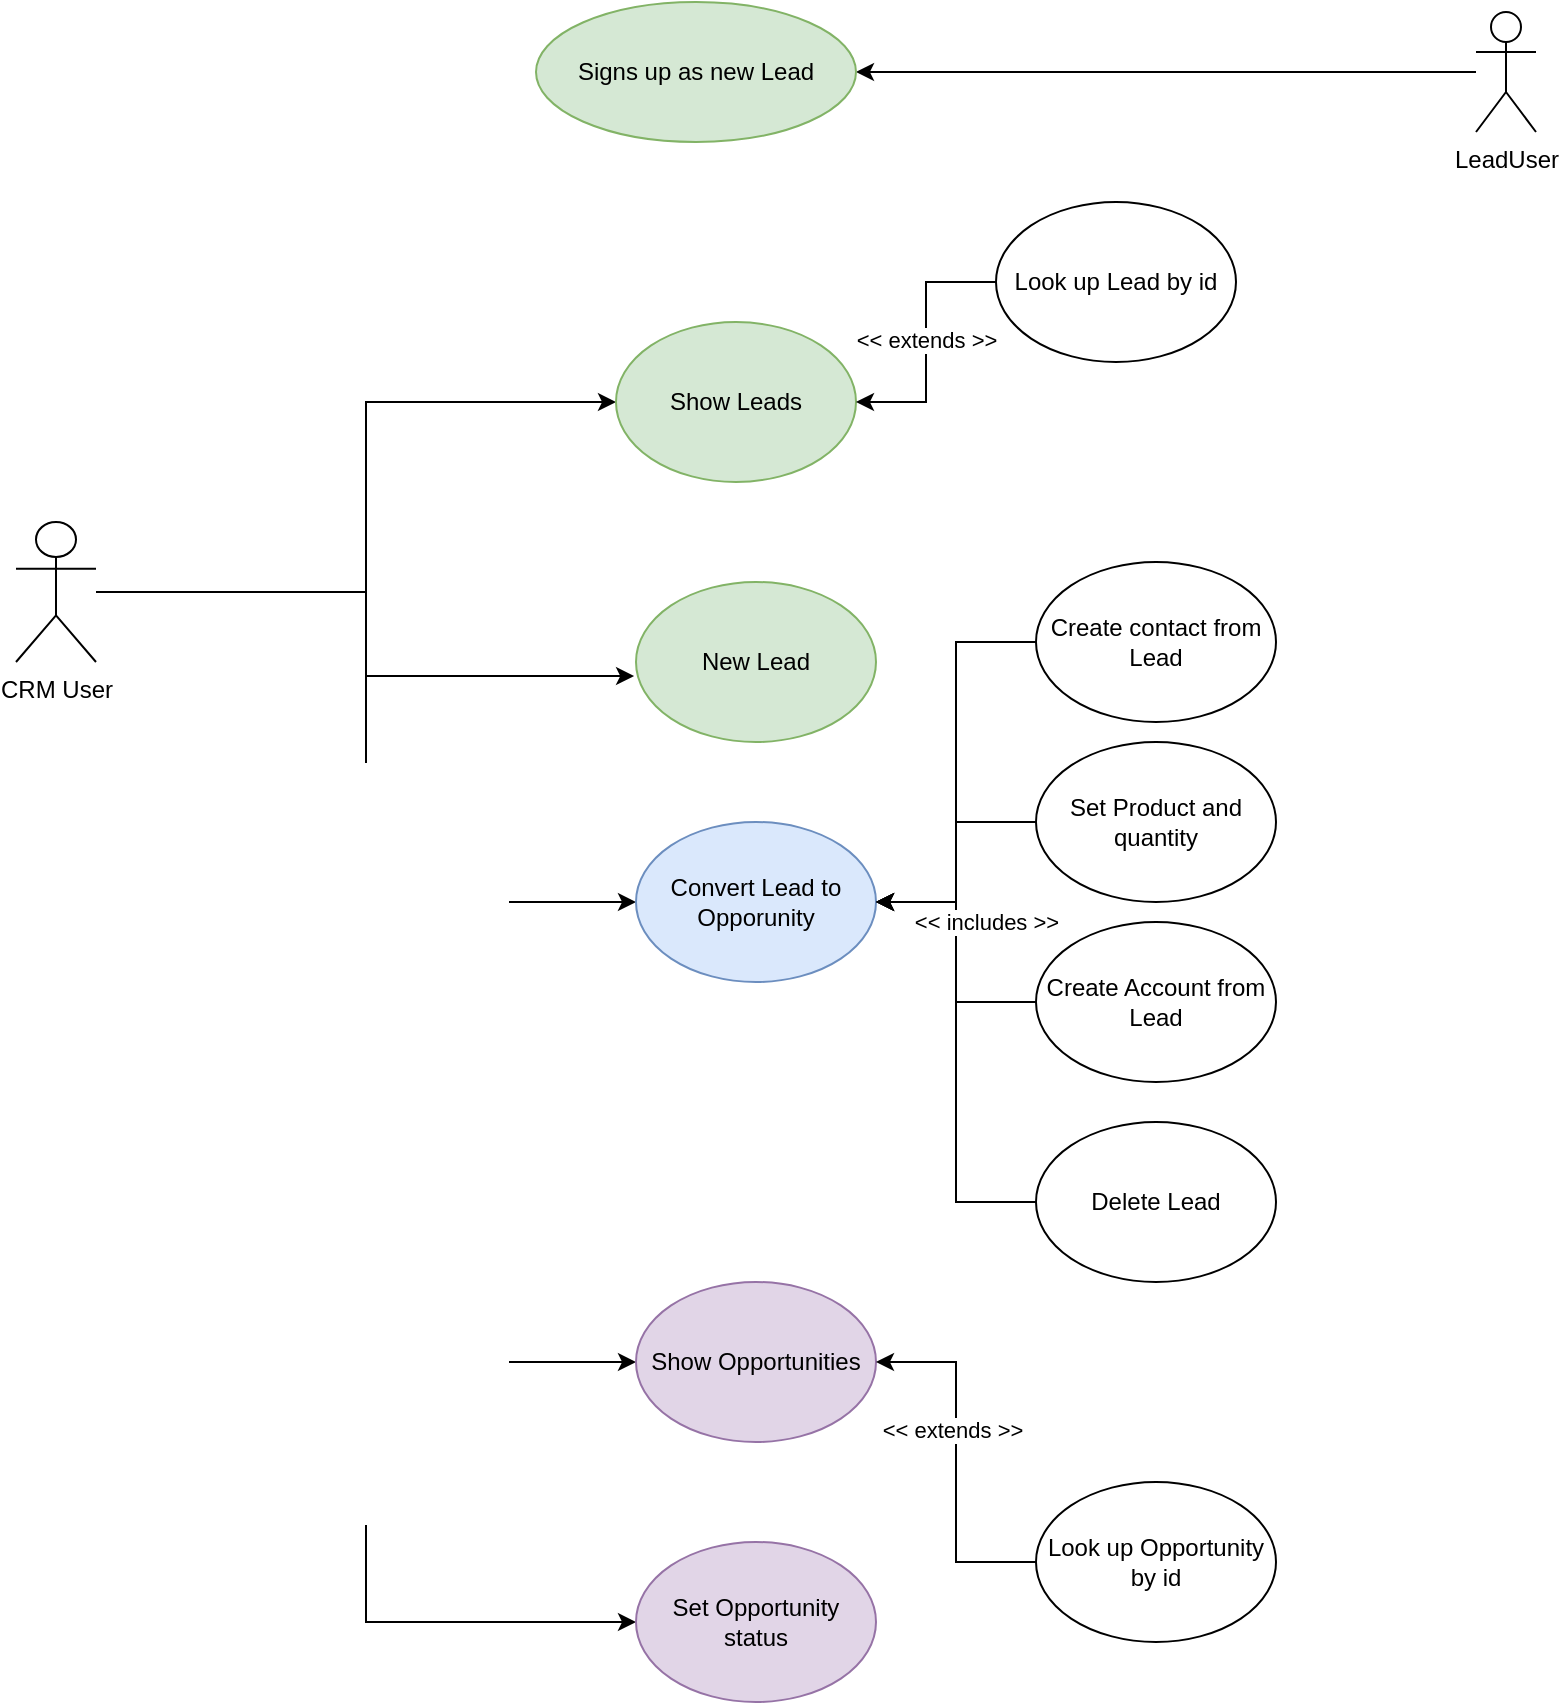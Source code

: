 <mxfile version="20.1.1" type="device"><diagram id="rqn_61koYOYPWPKLsILU" name="Page-1"><mxGraphModel dx="626" dy="771" grid="1" gridSize="10" guides="1" tooltips="1" connect="1" arrows="1" fold="1" page="1" pageScale="1" pageWidth="850" pageHeight="1100" math="0" shadow="0"><root><mxCell id="0"/><mxCell id="1" parent="0"/><mxCell id="XCvII5WLWlRJIqr4OPsv-6" style="edgeStyle=orthogonalEdgeStyle;rounded=0;orthogonalLoop=1;jettySize=auto;html=1;entryX=0;entryY=0.5;entryDx=0;entryDy=0;" edge="1" parent="1" target="XCvII5WLWlRJIqr4OPsv-5"><mxGeometry relative="1" as="geometry"><mxPoint x="85" y="345" as="sourcePoint"/><mxPoint x="325" y="250" as="targetPoint"/><Array as="points"><mxPoint x="215" y="345"/><mxPoint x="215" y="250"/></Array></mxGeometry></mxCell><mxCell id="XCvII5WLWlRJIqr4OPsv-11" style="edgeStyle=orthogonalEdgeStyle;rounded=0;orthogonalLoop=1;jettySize=auto;html=1;entryX=-0.008;entryY=0.588;entryDx=0;entryDy=0;entryPerimeter=0;" edge="1" parent="1" source="XCvII5WLWlRJIqr4OPsv-1" target="XCvII5WLWlRJIqr4OPsv-10"><mxGeometry relative="1" as="geometry"/></mxCell><mxCell id="XCvII5WLWlRJIqr4OPsv-22" style="edgeStyle=orthogonalEdgeStyle;rounded=0;orthogonalLoop=1;jettySize=auto;html=1;entryX=0;entryY=0.5;entryDx=0;entryDy=0;" edge="1" parent="1" source="XCvII5WLWlRJIqr4OPsv-1" target="XCvII5WLWlRJIqr4OPsv-14"><mxGeometry relative="1" as="geometry"/></mxCell><mxCell id="XCvII5WLWlRJIqr4OPsv-40" style="edgeStyle=orthogonalEdgeStyle;rounded=0;orthogonalLoop=1;jettySize=auto;html=1;entryX=0;entryY=0.5;entryDx=0;entryDy=0;" edge="1" parent="1" source="XCvII5WLWlRJIqr4OPsv-1" target="XCvII5WLWlRJIqr4OPsv-28"><mxGeometry relative="1" as="geometry"/></mxCell><mxCell id="XCvII5WLWlRJIqr4OPsv-41" style="edgeStyle=orthogonalEdgeStyle;rounded=0;orthogonalLoop=1;jettySize=auto;html=1;entryX=0;entryY=0.5;entryDx=0;entryDy=0;" edge="1" parent="1" source="XCvII5WLWlRJIqr4OPsv-1" target="XCvII5WLWlRJIqr4OPsv-39"><mxGeometry relative="1" as="geometry"/></mxCell><mxCell id="XCvII5WLWlRJIqr4OPsv-1" value="CRM User" style="shape=umlActor;verticalLabelPosition=bottom;verticalAlign=top;html=1;outlineConnect=0;" vertex="1" parent="1"><mxGeometry x="40" y="310" width="40" height="70" as="geometry"/></mxCell><mxCell id="XCvII5WLWlRJIqr4OPsv-4" style="edgeStyle=orthogonalEdgeStyle;rounded=0;orthogonalLoop=1;jettySize=auto;html=1;entryX=1;entryY=0.5;entryDx=0;entryDy=0;" edge="1" parent="1" source="XCvII5WLWlRJIqr4OPsv-2" target="XCvII5WLWlRJIqr4OPsv-3"><mxGeometry relative="1" as="geometry"/></mxCell><mxCell id="XCvII5WLWlRJIqr4OPsv-2" value="LeadUser" style="shape=umlActor;verticalLabelPosition=bottom;verticalAlign=top;html=1;outlineConnect=0;" vertex="1" parent="1"><mxGeometry x="770" y="55" width="30" height="60" as="geometry"/></mxCell><mxCell id="XCvII5WLWlRJIqr4OPsv-3" value="Signs up as new Lead" style="ellipse;whiteSpace=wrap;html=1;fillColor=#d5e8d4;strokeColor=#82b366;" vertex="1" parent="1"><mxGeometry x="300" y="50" width="160" height="70" as="geometry"/></mxCell><mxCell id="XCvII5WLWlRJIqr4OPsv-5" value="Show Leads" style="ellipse;whiteSpace=wrap;html=1;fillColor=#d5e8d4;strokeColor=#82b366;" vertex="1" parent="1"><mxGeometry x="340" y="210" width="120" height="80" as="geometry"/></mxCell><mxCell id="XCvII5WLWlRJIqr4OPsv-10" value="New Lead" style="ellipse;whiteSpace=wrap;html=1;fillColor=#d5e8d4;strokeColor=#82b366;" vertex="1" parent="1"><mxGeometry x="350" y="340" width="120" height="80" as="geometry"/></mxCell><mxCell id="XCvII5WLWlRJIqr4OPsv-14" value="Convert Lead to Opporunity" style="ellipse;whiteSpace=wrap;html=1;fillColor=#dae8fc;strokeColor=#6c8ebf;" vertex="1" parent="1"><mxGeometry x="350" y="460" width="120" height="80" as="geometry"/></mxCell><mxCell id="XCvII5WLWlRJIqr4OPsv-18" style="edgeStyle=orthogonalEdgeStyle;rounded=0;orthogonalLoop=1;jettySize=auto;html=1;entryX=1;entryY=0.5;entryDx=0;entryDy=0;" edge="1" parent="1" source="XCvII5WLWlRJIqr4OPsv-15" target="XCvII5WLWlRJIqr4OPsv-14"><mxGeometry relative="1" as="geometry"/></mxCell><mxCell id="XCvII5WLWlRJIqr4OPsv-15" value="Create contact from Lead" style="ellipse;whiteSpace=wrap;html=1;" vertex="1" parent="1"><mxGeometry x="550" y="330" width="120" height="80" as="geometry"/></mxCell><mxCell id="XCvII5WLWlRJIqr4OPsv-19" style="edgeStyle=orthogonalEdgeStyle;rounded=0;orthogonalLoop=1;jettySize=auto;html=1;entryX=1;entryY=0.5;entryDx=0;entryDy=0;" edge="1" parent="1" source="XCvII5WLWlRJIqr4OPsv-16" target="XCvII5WLWlRJIqr4OPsv-14"><mxGeometry relative="1" as="geometry"/></mxCell><mxCell id="XCvII5WLWlRJIqr4OPsv-16" value="Create Account from Lead" style="ellipse;whiteSpace=wrap;html=1;" vertex="1" parent="1"><mxGeometry x="550" y="510" width="120" height="80" as="geometry"/></mxCell><mxCell id="XCvII5WLWlRJIqr4OPsv-20" style="edgeStyle=orthogonalEdgeStyle;rounded=0;orthogonalLoop=1;jettySize=auto;html=1;entryX=1;entryY=0.5;entryDx=0;entryDy=0;" edge="1" parent="1" source="XCvII5WLWlRJIqr4OPsv-17" target="XCvII5WLWlRJIqr4OPsv-14"><mxGeometry relative="1" as="geometry"/></mxCell><mxCell id="XCvII5WLWlRJIqr4OPsv-21" value="&amp;lt;&amp;lt; includes &amp;gt;&amp;gt;" style="edgeLabel;html=1;align=center;verticalAlign=middle;resizable=0;points=[];" vertex="1" connectable="0" parent="XCvII5WLWlRJIqr4OPsv-20"><mxGeometry x="0.154" relative="1" as="geometry"><mxPoint x="15" y="-48" as="offset"/></mxGeometry></mxCell><mxCell id="XCvII5WLWlRJIqr4OPsv-17" value="Delete Lead" style="ellipse;whiteSpace=wrap;html=1;" vertex="1" parent="1"><mxGeometry x="550" y="610" width="120" height="80" as="geometry"/></mxCell><mxCell id="XCvII5WLWlRJIqr4OPsv-25" style="edgeStyle=orthogonalEdgeStyle;rounded=0;orthogonalLoop=1;jettySize=auto;html=1;entryX=1;entryY=0.5;entryDx=0;entryDy=0;" edge="1" parent="1" source="XCvII5WLWlRJIqr4OPsv-23" target="XCvII5WLWlRJIqr4OPsv-14"><mxGeometry relative="1" as="geometry"/></mxCell><mxCell id="XCvII5WLWlRJIqr4OPsv-23" value="Set Product and quantity" style="ellipse;whiteSpace=wrap;html=1;" vertex="1" parent="1"><mxGeometry x="550" y="420" width="120" height="80" as="geometry"/></mxCell><mxCell id="XCvII5WLWlRJIqr4OPsv-31" style="edgeStyle=orthogonalEdgeStyle;rounded=0;orthogonalLoop=1;jettySize=auto;html=1;entryX=1;entryY=0.5;entryDx=0;entryDy=0;" edge="1" parent="1" source="XCvII5WLWlRJIqr4OPsv-26" target="XCvII5WLWlRJIqr4OPsv-5"><mxGeometry relative="1" as="geometry"/></mxCell><mxCell id="XCvII5WLWlRJIqr4OPsv-34" value="&amp;lt;&amp;lt; extends &amp;gt;&amp;gt;" style="edgeLabel;html=1;align=center;verticalAlign=middle;resizable=0;points=[];" vertex="1" connectable="0" parent="XCvII5WLWlRJIqr4OPsv-31"><mxGeometry x="-0.015" relative="1" as="geometry"><mxPoint as="offset"/></mxGeometry></mxCell><mxCell id="XCvII5WLWlRJIqr4OPsv-26" value="Look up Lead by id" style="ellipse;whiteSpace=wrap;html=1;" vertex="1" parent="1"><mxGeometry x="530" y="150" width="120" height="80" as="geometry"/></mxCell><mxCell id="XCvII5WLWlRJIqr4OPsv-28" value="Show Opportunities" style="ellipse;whiteSpace=wrap;html=1;fillColor=#e1d5e7;strokeColor=#9673a6;" vertex="1" parent="1"><mxGeometry x="350" y="690" width="120" height="80" as="geometry"/></mxCell><mxCell id="XCvII5WLWlRJIqr4OPsv-36" style="edgeStyle=orthogonalEdgeStyle;rounded=0;orthogonalLoop=1;jettySize=auto;html=1;entryX=1;entryY=0.5;entryDx=0;entryDy=0;" edge="1" parent="1" source="XCvII5WLWlRJIqr4OPsv-35" target="XCvII5WLWlRJIqr4OPsv-28"><mxGeometry relative="1" as="geometry"/></mxCell><mxCell id="XCvII5WLWlRJIqr4OPsv-37" value="&amp;lt;&amp;lt; extends &amp;gt;&amp;gt;" style="edgeLabel;html=1;align=center;verticalAlign=middle;resizable=0;points=[];" vertex="1" connectable="0" parent="XCvII5WLWlRJIqr4OPsv-36"><mxGeometry x="0.178" y="2" relative="1" as="geometry"><mxPoint as="offset"/></mxGeometry></mxCell><mxCell id="XCvII5WLWlRJIqr4OPsv-35" value="Look up Opportunity by id" style="ellipse;whiteSpace=wrap;html=1;" vertex="1" parent="1"><mxGeometry x="550" y="790" width="120" height="80" as="geometry"/></mxCell><mxCell id="XCvII5WLWlRJIqr4OPsv-39" value="Set Opportunity status" style="ellipse;whiteSpace=wrap;html=1;fillColor=#e1d5e7;strokeColor=#9673a6;" vertex="1" parent="1"><mxGeometry x="350" y="820" width="120" height="80" as="geometry"/></mxCell></root></mxGraphModel></diagram></mxfile>
